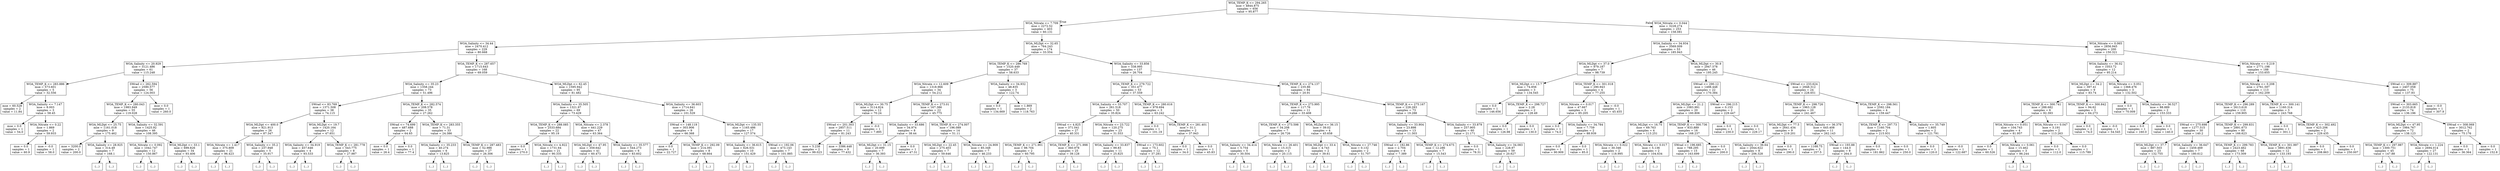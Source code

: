 digraph Tree {
node [shape=box] ;
0 [label="WOA_TEMP_K <= 294.265\nmse = 4844.875\nsamples = 656\nvalue = 95.877"] ;
1 [label="WOA_Nitrate <= 7.709\nmse = 2272.52\nsamples = 403\nvalue = 60.131"] ;
0 -> 1 [labeldistance=2.5, labelangle=45, headlabel="True"] ;
2 [label="WOA_Salinity <= 34.44\nmse = 2470.412\nsamples = 229\nvalue = 80.668"] ;
1 -> 2 ;
3 [label="WOA_Salinity <= 20.929\nmse = 3121.486\nsamples = 61\nvalue = 115.248"] ;
2 -> 3 ;
4 [label="WOA_TEMP_K <= 283.886\nmse = 573.601\nsamples = 5\nvalue = 32.556"] ;
3 -> 4 ;
5 [label="mse = 60.528\nsamples = 2\nvalue = 11.84"] ;
4 -> 5 ;
6 [label="WOA_Salinity <= 7.147\nmse = 8.003\nsamples = 3\nvalue = 58.45"] ;
4 -> 6 ;
7 [label="mse = 0.0\nsamples = 1\nvalue = 54.0"] ;
6 -> 7 ;
8 [label="WOA_Nitrate <= 0.22\nmse = 1.869\nsamples = 2\nvalue = 59.933"] ;
6 -> 8 ;
9 [label="mse = 0.0\nsamples = 1\nvalue = 60.9"] ;
8 -> 9 ;
10 [label="mse = -0.0\nsamples = 1\nvalue = 58.0"] ;
8 -> 10 ;
11 [label="SWrad <= 262.594\nmse = 2590.577\nsamples = 56\nvalue = 124.003"] ;
3 -> 11 ;
12 [label="WOA_TEMP_K <= 280.043\nmse = 1983.949\nsamples = 55\nvalue = 119.028"] ;
11 -> 12 ;
13 [label="WOA_MLDpt <= 25.75\nmse = 1161.018\nsamples = 9\nvalue = 175.462"] ;
12 -> 13 ;
14 [label="mse = 3200.0\nsamples = 2\nvalue = 200.0"] ;
13 -> 14 ;
15 [label="WOA_Salinity <= 28.925\nmse = 314.49\nsamples = 7\nvalue = 168.1"] ;
13 -> 15 ;
16 [label="(...)"] ;
15 -> 16 ;
17 [label="(...)"] ;
15 -> 17 ;
26 [label="WOA_Salinity <= 32.591\nmse = 1425.92\nsamples = 46\nvalue = 108.395"] ;
12 -> 26 ;
27 [label="WOA_Nitrate <= 0.092\nmse = 1042.747\nsamples = 12\nvalue = 150.867"] ;
26 -> 27 ;
28 [label="(...)"] ;
27 -> 28 ;
29 [label="(...)"] ;
27 -> 29 ;
48 [label="WOA_MLDpt <= 33.1\nmse = 699.826\nsamples = 34\nvalue = 93.406"] ;
26 -> 48 ;
49 [label="(...)"] ;
48 -> 49 ;
82 [label="(...)"] ;
48 -> 82 ;
111 [label="mse = 0.0\nsamples = 1\nvalue = 260.0"] ;
11 -> 111 ;
112 [label="WOA_TEMP_K <= 287.657\nmse = 1715.643\nsamples = 168\nvalue = 69.059"] ;
2 -> 112 ;
113 [label="WOA_Salinity <= 35.23\nmse = 1358.244\nsamples = 73\nvalue = 51.496"] ;
112 -> 113 ;
114 [label="SWrad <= 83.769\nmse = 1371.508\nsamples = 38\nvalue = 74.115"] ;
113 -> 114 ;
115 [label="WOA_MLDpt <= 400.0\nmse = 821.913\nsamples = 26\nvalue = 87.347"] ;
114 -> 115 ;
116 [label="WOA_Nitrate <= 1.417\nmse = 375.809\nsamples = 21\nvalue = 96.423"] ;
115 -> 116 ;
117 [label="(...)"] ;
116 -> 117 ;
118 [label="(...)"] ;
116 -> 118 ;
141 [label="WOA_Salinity <= 35.2\nmse = 237.948\nsamples = 5\nvalue = 35.917"] ;
115 -> 141 ;
142 [label="(...)"] ;
141 -> 142 ;
145 [label="(...)"] ;
141 -> 145 ;
146 [label="WOA_MLDpt <= 19.7\nmse = 1420.164\nsamples = 12\nvalue = 47.651"] ;
114 -> 146 ;
147 [label="WOA_Salinity <= 34.919\nmse = 457.646\nsamples = 4\nvalue = 93.533"] ;
146 -> 147 ;
148 [label="(...)"] ;
147 -> 148 ;
153 [label="(...)"] ;
147 -> 153 ;
154 [label="WOA_TEMP_K <= 281.778\nmse = 543.775\nsamples = 8\nvalue = 27.987"] ;
146 -> 154 ;
155 [label="(...)"] ;
154 -> 155 ;
158 [label="(...)"] ;
154 -> 158 ;
169 [label="WOA_TEMP_K <= 282.574\nmse = 208.578\nsamples = 35\nvalue = 27.262"] ;
113 -> 169 ;
170 [label="SWrad <= 74.699\nmse = 487.688\nsamples = 2\nvalue = 64.65"] ;
169 -> 170 ;
171 [label="mse = 0.0\nsamples = 1\nvalue = 26.4"] ;
170 -> 171 ;
172 [label="mse = 0.0\nsamples = 1\nvalue = 77.4"] ;
170 -> 172 ;
173 [label="WOA_TEMP_K <= 283.355\nmse = 71.31\nsamples = 33\nvalue = 24.386"] ;
169 -> 173 ;
174 [label="WOA_Salinity <= 35.233\nmse = 40.274\nsamples = 6\nvalue = 13.825"] ;
173 -> 174 ;
175 [label="(...)"] ;
174 -> 175 ;
176 [label="(...)"] ;
174 -> 176 ;
181 [label="WOA_TEMP_K <= 287.483\nmse = 52.986\nsamples = 27\nvalue = 26.306"] ;
173 -> 181 ;
182 [label="(...)"] ;
181 -> 182 ;
209 [label="(...)"] ;
181 -> 209 ;
210 [label="WOA_MLDpt <= 62.45\nmse = 1595.942\nsamples = 95\nvalue = 81.482"] ;
112 -> 210 ;
211 [label="WOA_Salinity <= 35.505\nmse = 1321.97\nsamples = 69\nvalue = 73.429"] ;
210 -> 211 ;
212 [label="WOA_TEMP_K <= 288.085\nmse = 2533.684\nsamples = 22\nvalue = 95.19"] ;
211 -> 212 ;
213 [label="mse = 0.0\nsamples = 1\nvalue = 270.0"] ;
212 -> 213 ;
214 [label="WOA_Nitrate <= 4.922\nmse = 1731.64\nsamples = 21\nvalue = 90.335"] ;
212 -> 214 ;
215 [label="(...)"] ;
214 -> 215 ;
252 [label="(...)"] ;
214 -> 252 ;
253 [label="WOA_Nitrate <= 2.378\nmse = 441.229\nsamples = 47\nvalue = 63.364"] ;
211 -> 253 ;
254 [label="WOA_MLDpt <= 47.95\nmse = 359.642\nsamples = 41\nvalue = 60.473"] ;
253 -> 254 ;
255 [label="(...)"] ;
254 -> 255 ;
282 [label="(...)"] ;
254 -> 282 ;
321 [label="WOA_Salinity <= 35.577\nmse = 544.273\nsamples = 6\nvalue = 83.602"] ;
253 -> 321 ;
322 [label="(...)"] ;
321 -> 322 ;
329 [label="(...)"] ;
321 -> 329 ;
332 [label="WOA_Salinity <= 36.603\nmse = 1714.641\nsamples = 26\nvalue = 101.529"] ;
210 -> 332 ;
333 [label="SWrad <= 148.119\nmse = 303.906\nsamples = 9\nvalue = 66.368"] ;
332 -> 333 ;
334 [label="mse = 0.0\nsamples = 1\nvalue = 22.727"] ;
333 -> 334 ;
335 [label="WOA_TEMP_K <= 292.09\nmse = 214.391\nsamples = 8\nvalue = 68.664"] ;
333 -> 335 ;
336 [label="(...)"] ;
335 -> 336 ;
341 [label="(...)"] ;
335 -> 341 ;
348 [label="WOA_MLDpt <= 135.55\nmse = 1165.486\nsamples = 17\nvalue = 127.574"] ;
332 -> 348 ;
349 [label="WOA_Salinity <= 36.615\nmse = 626.531\nsamples = 10\nvalue = 151.429"] ;
348 -> 349 ;
350 [label="(...)"] ;
349 -> 350 ;
355 [label="(...)"] ;
349 -> 355 ;
358 [label="SWrad <= 192.06\nmse = 473.143\nsamples = 7\nvalue = 101.885"] ;
348 -> 358 ;
359 [label="(...)"] ;
358 -> 359 ;
368 [label="(...)"] ;
358 -> 368 ;
369 [label="WOA_MLDpt <= 32.65\nmse = 764.243\nsamples = 174\nvalue = 33.554"] ;
1 -> 369 ;
370 [label="WOA_TEMP_K <= 286.769\nmse = 1520.449\nsamples = 37\nvalue = 58.633"] ;
369 -> 370 ;
371 [label="WOA_Nitrate <= 12.609\nmse = 1318.966\nsamples = 34\nvalue = 54.212"] ;
370 -> 371 ;
372 [label="WOA_MLDpt <= 30.75\nmse = 3114.824\nsamples = 12\nvalue = 70.24"] ;
371 -> 372 ;
373 [label="SWrad <= 201.303\nmse = 2857.511\nsamples = 11\nvalue = 81.243"] ;
372 -> 373 ;
374 [label="mse = 5.238\nsamples = 2\nvalue = 99.023"] ;
373 -> 374 ;
375 [label="mse = 3386.448\nsamples = 9\nvalue = 77.432"] ;
373 -> 375 ;
376 [label="mse = -0.0\nsamples = 1\nvalue = 7.895"] ;
372 -> 376 ;
377 [label="WOA_TEMP_K <= 273.01\nmse = 167.386\nsamples = 22\nvalue = 45.775"] ;
371 -> 377 ;
378 [label="WOA_Salinity <= 33.686\nmse = 34.974\nsamples = 8\nvalue = 38.44"] ;
377 -> 378 ;
379 [label="WOA_MLDpt <= 31.15\nmse = 20.699\nsamples = 7\nvalue = 36.393"] ;
378 -> 379 ;
380 [label="(...)"] ;
379 -> 380 ;
383 [label="(...)"] ;
379 -> 383 ;
388 [label="mse = 0.0\nsamples = 1\nvalue = 47.31"] ;
378 -> 388 ;
389 [label="WOA_TEMP_K <= 274.007\nmse = 196.089\nsamples = 14\nvalue = 51.11"] ;
377 -> 389 ;
390 [label="WOA_MLDpt <= 22.45\nmse = 275.403\nsamples = 7\nvalue = 59.646"] ;
389 -> 390 ;
391 [label="(...)"] ;
390 -> 391 ;
392 [label="(...)"] ;
390 -> 392 ;
395 [label="WOA_Nitrate <= 24.909\nmse = 85.348\nsamples = 7\nvalue = 46.233"] ;
389 -> 395 ;
396 [label="(...)"] ;
395 -> 396 ;
399 [label="(...)"] ;
395 -> 399 ;
406 [label="WOA_Salinity <= 34.932\nmse = 48.835\nsamples = 3\nvalue = 122.74"] ;
370 -> 406 ;
407 [label="mse = 0.0\nsamples = 1\nvalue = 134.669"] ;
406 -> 407 ;
408 [label="mse = 1.869\nsamples = 2\nvalue = 118.763"] ;
406 -> 408 ;
409 [label="WOA_Salinity <= 33.856\nmse = 338.995\nsamples = 137\nvalue = 26.704"] ;
369 -> 409 ;
410 [label="WOA_TEMP_K <= 279.722\nmse = 351.477\nsamples = 53\nvalue = 37.559"] ;
409 -> 410 ;
411 [label="WOA_Salinity <= 33.707\nmse = 261.518\nsamples = 50\nvalue = 35.824"] ;
410 -> 411 ;
412 [label="SWrad <= 4.825\nmse = 371.041\nsamples = 27\nvalue = 40.331"] ;
411 -> 412 ;
413 [label="WOA_TEMP_K <= 271.901\nmse = 98.704\nsamples = 2\nvalue = 60.795"] ;
412 -> 413 ;
414 [label="(...)"] ;
413 -> 414 ;
415 [label="(...)"] ;
413 -> 415 ;
416 [label="WOA_TEMP_K <= 271.998\nmse = 360.978\nsamples = 25\nvalue = 39.128"] ;
412 -> 416 ;
417 [label="(...)"] ;
416 -> 417 ;
432 [label="(...)"] ;
416 -> 432 ;
445 [label="WOA_Nitrate <= 23.722\nmse = 120.275\nsamples = 23\nvalue = 31.553"] ;
411 -> 445 ;
446 [label="WOA_Salinity <= 33.837\nmse = 99.83\nsamples = 11\nvalue = 25.825"] ;
445 -> 446 ;
447 [label="(...)"] ;
446 -> 447 ;
462 [label="(...)"] ;
446 -> 462 ;
467 [label="SWrad <= 173.602\nmse = 75.1\nsamples = 12\nvalue = 37.281"] ;
445 -> 467 ;
468 [label="(...)"] ;
467 -> 468 ;
481 [label="(...)"] ;
467 -> 481 ;
488 [label="WOA_TEMP_K <= 280.616\nmse = 978.694\nsamples = 3\nvalue = 63.242"] ;
410 -> 488 ;
489 [label="mse = 0.0\nsamples = 1\nvalue = 101.19"] ;
488 -> 489 ;
490 [label="WOA_TEMP_K <= 281.401\nmse = 31.1\nsamples = 2\nvalue = 37.943"] ;
488 -> 490 ;
491 [label="mse = 0.0\nsamples = 1\nvalue = 34.0"] ;
490 -> 491 ;
492 [label="mse = 0.0\nsamples = 1\nvalue = 45.83"] ;
490 -> 492 ;
493 [label="WOA_TEMP_K <= 274.137\nmse = 235.86\nsamples = 84\nvalue = 20.91"] ;
409 -> 493 ;
494 [label="WOA_TEMP_K <= 273.995\nmse = 117.76\nsamples = 11\nvalue = 33.408"] ;
493 -> 494 ;
495 [label="WOA_TEMP_K <= 273.598\nmse = 34.208\nsamples = 7\nvalue = 26.726"] ;
494 -> 495 ;
496 [label="WOA_Salinity <= 34.414\nmse = 5.754\nsamples = 5\nvalue = 30.504"] ;
495 -> 496 ;
497 [label="(...)"] ;
496 -> 497 ;
504 [label="(...)"] ;
496 -> 504 ;
505 [label="WOA_Nitrate <= 26.401\nmse = 15.315\nsamples = 2\nvalue = 20.115"] ;
495 -> 505 ;
506 [label="(...)"] ;
505 -> 506 ;
507 [label="(...)"] ;
505 -> 507 ;
508 [label="WOA_MLDpt <= 36.15\nmse = 39.02\nsamples = 4\nvalue = 45.658"] ;
494 -> 508 ;
509 [label="WOA_MLDpt <= 33.4\nmse = 4.743\nsamples = 2\nvalue = 39.61"] ;
508 -> 509 ;
510 [label="(...)"] ;
509 -> 510 ;
511 [label="(...)"] ;
509 -> 511 ;
512 [label="WOA_Nitrate <= 27.746\nmse = 0.132\nsamples = 2\nvalue = 51.707"] ;
508 -> 512 ;
513 [label="(...)"] ;
512 -> 513 ;
514 [label="(...)"] ;
512 -> 514 ;
515 [label="WOA_TEMP_K <= 275.167\nmse = 228.283\nsamples = 73\nvalue = 19.288"] ;
493 -> 515 ;
516 [label="WOA_Salinity <= 33.904\nmse = 23.898\nsamples = 13\nvalue = 11.303"] ;
515 -> 516 ;
517 [label="SWrad <= 182.86\nmse = 2.704\nsamples = 6\nvalue = 7.389"] ;
516 -> 517 ;
518 [label="(...)"] ;
517 -> 518 ;
519 [label="(...)"] ;
517 -> 519 ;
526 [label="WOA_TEMP_K <= 274.675\nmse = 12.286\nsamples = 7\nvalue = 15.543"] ;
516 -> 526 ;
527 [label="(...)"] ;
526 -> 527 ;
532 [label="(...)"] ;
526 -> 532 ;
539 [label="WOA_Salinity <= 33.879\nmse = 257.905\nsamples = 60\nvalue = 21.171"] ;
515 -> 539 ;
540 [label="mse = 0.0\nsamples = 1\nvalue = 78.31"] ;
539 -> 540 ;
541 [label="WOA_Salinity <= 34.083\nmse = 228.97\nsamples = 59\nvalue = 20.627"] ;
539 -> 541 ;
542 [label="(...)"] ;
541 -> 542 ;
559 [label="(...)"] ;
541 -> 559 ;
606 [label="WOA_Nitrate <= 0.044\nmse = 3228.274\nsamples = 253\nvalue = 158.081"] ;
0 -> 606 [labeldistance=2.5, labelangle=-45, headlabel="False"] ;
607 [label="WOA_Salinity <= 34.934\nmse = 3569.009\nsamples = 53\nvalue = 185.943"] ;
606 -> 607 ;
608 [label="WOA_MLDpt <= 37.0\nmse = 979.187\nsamples = 7\nvalue = 98.739"] ;
607 -> 608 ;
609 [label="WOA_MLDpt <= 13.7\nmse = 74.856\nsamples = 3\nvalue = 134.545"] ;
608 -> 609 ;
610 [label="mse = 0.0\nsamples = 1\nvalue = 146.656"] ;
609 -> 610 ;
611 [label="WOA_TEMP_K <= 298.727\nmse = 2.28\nsamples = 2\nvalue = 128.49"] ;
609 -> 611 ;
612 [label="mse = 0.0\nsamples = 1\nvalue = 126.98"] ;
611 -> 612 ;
613 [label="mse = 0.0\nsamples = 1\nvalue = 130.0"] ;
611 -> 613 ;
614 [label="WOA_TEMP_K <= 301.018\nmse = 290.943\nsamples = 4\nvalue = 77.255"] ;
608 -> 614 ;
615 [label="WOA_Nitrate <= 0.017\nmse = 47.667\nsamples = 3\nvalue = 85.205"] ;
614 -> 615 ;
616 [label="mse = 0.0\nsamples = 1\nvalue = 74.0"] ;
615 -> 616 ;
617 [label="WOA_Salinity <= 34.784\nmse = 7.759\nsamples = 2\nvalue = 88.939"] ;
615 -> 617 ;
618 [label="mse = 0.0\nsamples = 1\nvalue = 90.909"] ;
617 -> 618 ;
619 [label="mse = 0.0\nsamples = 1\nvalue = 85.0"] ;
617 -> 619 ;
620 [label="mse = -0.0\nsamples = 1\nvalue = 45.455"] ;
614 -> 620 ;
621 [label="WOA_MLDpt <= 30.9\nmse = 2947.578\nsamples = 46\nvalue = 195.245"] ;
607 -> 621 ;
622 [label="SWrad <= 290.12\nmse = 1498.448\nsamples = 22\nvalue = 170.384"] ;
621 -> 622 ;
623 [label="WOA_MLDpt <= 21.2\nmse = 1083.991\nsamples = 20\nvalue = 160.806"] ;
622 -> 623 ;
624 [label="WOA_MLDpt <= 16.75\nmse = 69.763\nsamples = 4\nvalue = 113.251"] ;
623 -> 624 ;
625 [label="WOA_Nitrate <= 0.022\nmse = 30.346\nsamples = 2\nvalue = 118.995"] ;
624 -> 625 ;
626 [label="(...)"] ;
625 -> 626 ;
627 [label="(...)"] ;
625 -> 627 ;
628 [label="WOA_Nitrate <= 0.017\nmse = 5.136\nsamples = 2\nvalue = 104.634"] ;
624 -> 628 ;
629 [label="(...)"] ;
628 -> 629 ;
630 [label="(...)"] ;
628 -> 630 ;
631 [label="WOA_TEMP_K <= 300.736\nmse = 833.889\nsamples = 16\nvalue = 168.237"] ;
623 -> 631 ;
632 [label="SWrad <= 196.685\nmse = 788.295\nsamples = 15\nvalue = 163.699"] ;
631 -> 632 ;
633 [label="(...)"] ;
632 -> 633 ;
634 [label="(...)"] ;
632 -> 634 ;
637 [label="mse = 0.0\nsamples = 1\nvalue = 200.0"] ;
631 -> 637 ;
638 [label="SWrad <= 296.215\nmse = 0.153\nsamples = 2\nvalue = 229.447"] ;
622 -> 638 ;
639 [label="mse = 0.0\nsamples = 1\nvalue = 230.0"] ;
638 -> 639 ;
640 [label="mse = 0.0\nsamples = 1\nvalue = 229.17"] ;
638 -> 640 ;
641 [label="SWrad <= 233.624\nmse = 2948.312\nsamples = 24\nvalue = 228.651"] ;
621 -> 641 ;
642 [label="WOA_TEMP_K <= 298.726\nmse = 1963.128\nsamples = 20\nvalue = 241.467"] ;
641 -> 642 ;
643 [label="WOA_MLDpt <= 77.5\nmse = 2641.434\nsamples = 9\nvalue = 219.201"] ;
642 -> 643 ;
644 [label="WOA_Salinity <= 36.64\nmse = 2044.622\nsamples = 8\nvalue = 206.328"] ;
643 -> 644 ;
645 [label="(...)"] ;
644 -> 645 ;
648 [label="(...)"] ;
644 -> 648 ;
649 [label="mse = 0.0\nsamples = 1\nvalue = 290.0"] ;
643 -> 649 ;
650 [label="WOA_Salinity <= 36.379\nmse = 445.408\nsamples = 11\nvalue = 262.143"] ;
642 -> 650 ;
651 [label="mse = 1168.75\nsamples = 3\nvalue = 257.5"] ;
650 -> 651 ;
652 [label="SWrad <= 193.88\nmse = 144.0\nsamples = 8\nvalue = 264.0"] ;
650 -> 652 ;
653 [label="(...)"] ;
652 -> 653 ;
654 [label="(...)"] ;
652 -> 654 ;
655 [label="WOA_TEMP_K <= 298.561\nmse = 2592.184\nsamples = 4\nvalue = 159.447"] ;
641 -> 655 ;
656 [label="WOA_TEMP_K <= 297.73\nmse = 1160.704\nsamples = 2\nvalue = 215.931"] ;
655 -> 656 ;
657 [label="mse = 0.0\nsamples = 1\nvalue = 181.862"] ;
656 -> 657 ;
658 [label="mse = 0.0\nsamples = 1\nvalue = 250.0"] ;
656 -> 658 ;
659 [label="WOA_Salinity <= 35.749\nmse = 1.605\nsamples = 2\nvalue = 121.791"] ;
655 -> 659 ;
660 [label="mse = 0.0\nsamples = 1\nvalue = 120.0"] ;
659 -> 660 ;
661 [label="mse = -0.0\nsamples = 1\nvalue = 122.687"] ;
659 -> 661 ;
662 [label="WOA_Nitrate <= 0.065\nmse = 2856.945\nsamples = 200\nvalue = 150.321"] ;
606 -> 662 ;
663 [label="WOA_Salinity <= 36.02\nmse = 1053.72\nsamples = 12\nvalue = 95.214"] ;
662 -> 663 ;
664 [label="WOA_MLDpt <= 34.2\nmse = 397.41\nsamples = 9\nvalue = 83.74"] ;
663 -> 664 ;
665 [label="WOA_TEMP_K <= 300.741\nmse = 288.682\nsamples = 6\nvalue = 92.393"] ;
664 -> 665 ;
666 [label="WOA_Nitrate <= 0.051\nmse = 104.743\nsamples = 4\nvalue = 81.957"] ;
665 -> 666 ;
667 [label="mse = 0.0\nsamples = 1\nvalue = 60.526"] ;
666 -> 667 ;
668 [label="WOA_Nitrate <= 0.061\nmse = 15.462\nsamples = 3\nvalue = 86.244"] ;
666 -> 668 ;
669 [label="(...)"] ;
668 -> 669 ;
672 [label="(...)"] ;
668 -> 672 ;
673 [label="WOA_Nitrate <= 0.047\nmse = 3.191\nsamples = 2\nvalue = 113.263"] ;
665 -> 673 ;
674 [label="mse = 0.0\nsamples = 1\nvalue = 112.0"] ;
673 -> 674 ;
675 [label="mse = 0.0\nsamples = 1\nvalue = 115.789"] ;
673 -> 675 ;
676 [label="WOA_TEMP_K <= 300.842\nmse = 94.62\nsamples = 3\nvalue = 64.273"] ;
664 -> 676 ;
677 [label="mse = 0.0\nsamples = 2\nvalue = 74.0"] ;
676 -> 677 ;
678 [label="mse = -0.0\nsamples = 1\nvalue = 54.545"] ;
676 -> 678 ;
679 [label="WOA_Nitrate <= 0.051\nmse = 1368.476\nsamples = 3\nvalue = 132.502"] ;
663 -> 679 ;
680 [label="mse = 0.0\nsamples = 1\nvalue = 70.009"] ;
679 -> 680 ;
681 [label="WOA_Salinity <= 36.527\nmse = 88.889\nsamples = 2\nvalue = 153.333"] ;
679 -> 681 ;
682 [label="mse = 0.0\nsamples = 1\nvalue = 160.0"] ;
681 -> 682 ;
683 [label="mse = 0.0\nsamples = 1\nvalue = 140.0"] ;
681 -> 683 ;
684 [label="WOA_Nitrate <= 0.219\nmse = 2771.198\nsamples = 188\nvalue = 153.655"] ;
662 -> 684 ;
685 [label="WOA_Nitrate <= 0.208\nmse = 2761.597\nsamples = 113\nvalue = 162.209"] ;
684 -> 685 ;
686 [label="WOA_TEMP_K <= 296.289\nmse = 2613.618\nsamples = 110\nvalue = 159.905"] ;
685 -> 686 ;
687 [label="SWrad <= 275.698\nmse = 1277.315\nsamples = 30\nvalue = 140.2"] ;
686 -> 687 ;
688 [label="WOA_MLDpt <= 37.7\nmse = 887.503\nsamples = 23\nvalue = 132.755"] ;
687 -> 688 ;
689 [label="(...)"] ;
688 -> 689 ;
708 [label="(...)"] ;
688 -> 708 ;
721 [label="WOA_Salinity <= 36.647\nmse = 1459.469\nsamples = 7\nvalue = 180.612"] ;
687 -> 721 ;
722 [label="(...)"] ;
721 -> 722 ;
725 [label="(...)"] ;
721 -> 725 ;
726 [label="WOA_TEMP_K <= 299.831\nmse = 2891.673\nsamples = 80\nvalue = 166.623"] ;
686 -> 726 ;
727 [label="WOA_TEMP_K <= 299.783\nmse = 2423.462\nsamples = 68\nvalue = 173.309"] ;
726 -> 727 ;
728 [label="(...)"] ;
727 -> 728 ;
809 [label="(...)"] ;
727 -> 809 ;
810 [label="WOA_TEMP_K <= 301.997\nmse = 3891.636\nsamples = 12\nvalue = 133.193"] ;
726 -> 810 ;
811 [label="(...)"] ;
810 -> 811 ;
824 [label="(...)"] ;
810 -> 824 ;
829 [label="WOA_TEMP_K <= 300.141\nmse = 1160.314\nsamples = 3\nvalue = 243.768"] ;
685 -> 829 ;
830 [label="mse = 0.0\nsamples = 1\nvalue = 301.1"] ;
829 -> 830 ;
831 [label="WOA_TEMP_K <= 302.492\nmse = 423.206\nsamples = 2\nvalue = 229.435"] ;
829 -> 831 ;
832 [label="mse = 0.0\nsamples = 1\nvalue = 208.863"] ;
831 -> 832 ;
833 [label="mse = 0.0\nsamples = 1\nvalue = 250.007"] ;
831 -> 833 ;
834 [label="SWrad <= 309.887\nmse = 2407.058\nsamples = 75\nvalue = 137.93"] ;
684 -> 834 ;
835 [label="SWrad <= 303.665\nmse = 2133.818\nsamples = 74\nvalue = 136.196"] ;
834 -> 835 ;
836 [label="WOA_MLDpt <= 47.95\nmse = 1984.767\nsamples = 72\nvalue = 138.123"] ;
835 -> 836 ;
837 [label="WOA_TEMP_K <= 297.987\nmse = 1300.751\nsamples = 45\nvalue = 147.88"] ;
836 -> 837 ;
838 [label="(...)"] ;
837 -> 838 ;
875 [label="(...)"] ;
837 -> 875 ;
908 [label="WOA_Nitrate <= 1.224\nmse = 2694.014\nsamples = 27\nvalue = 122.131"] ;
836 -> 908 ;
909 [label="(...)"] ;
908 -> 909 ;
948 [label="(...)"] ;
908 -> 948 ;
957 [label="SWrad <= 308.069\nmse = 3012.762\nsamples = 2\nvalue = 75.176"] ;
835 -> 957 ;
958 [label="mse = 0.0\nsamples = 1\nvalue = 36.364"] ;
957 -> 958 ;
959 [label="mse = 0.0\nsamples = 1\nvalue = 152.8"] ;
957 -> 959 ;
960 [label="mse = -0.0\nsamples = 1\nvalue = 307.9"] ;
834 -> 960 ;
}